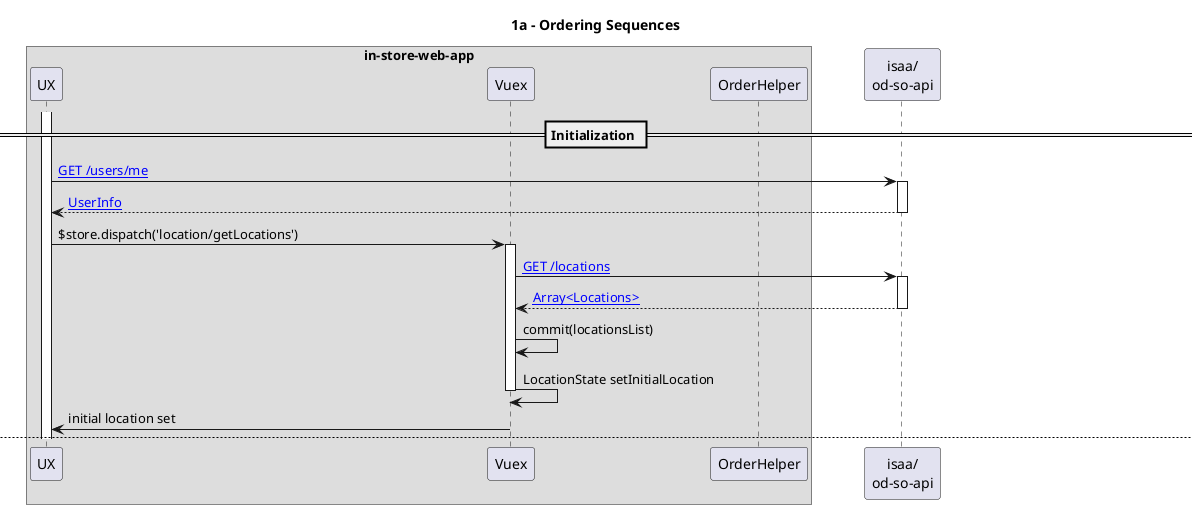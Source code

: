 @startuml
!procedure VuexApi($api, $apiLink, $resp, $respLink, $end="Api")
    Vuex -> $end ++: [[$apiLink $api]]
'    TODO how to escape chars in link?
'    return [[$respLink $resp]]
    return $resp
!endprocedure
!procedure LinkIt($text, $link)
    [[$link $text]]
!endprocedure

scale 1
    box "in-store-web-app"
    participant UX
    participant Vuex
    participant OrderHelper
    end box
    participant Api as "isaa/\nod-so-api"

    title 1a - Ordering Sequences

    == Initialization ==
    activate UX
    UX -> Api ++ : [[https://www.notion.so/odeko/SO-API-api-docs-2f17504231bd474da1e6ab6bfcccf55d#e787aedcaeb446208bbb9f47ec69aed8 GET /users/me]]
    return [[https://www.notion.so/odeko/SO-API-api-docs-2f17504231bd474da1e6ab6bfcccf55d#33f156336f064c3ab30bfff452404f11: UserInfo]]
    UX -> Vuex ++ : $store.dispatch('location/getLocations')

    Vuex -> Api: [[https://www.notion.so/odeko/SO-API-api-docs-2f17504231bd474da1e6ab6bfcccf55d#06cc27bea8744e3dbfce148f0dcf62e2 GET /locations]]
    activate Api
'    TODO how to escape chars in link?
    return [[https://www.notion.so/odeko/SO-API-api-docs-2f17504231bd474da1e6ab6bfcccf55d#06cc27bea8744e3dbfce148f0dcf62e2 Array<Locations>]]
    Vuex -> Vuex: commit(locationsList)
    Vuex -> Vuex: LocationState setInitialLocation
    deactivate Vuex
    Vuex -> UX : initial location set

    newpage 1b - On location change
    UX ->  Vuex ++ : LocationState setInitialLocation
    group Show Unsaved Modal?
        Vuex ->  OrderHelper ++ : hasNewQtys
        return : true / false
        Vuex -> UX : show UnsavedOrdersModal
        deactivate Vuex
    end

    group Show Payment Failures modal?
        UX -> Vuex ++ : $store.dispatch('accountStatus/getPaymentFailures', encrypted_id)
        VuexApi("GET locations/${encryptedLocationId}/recent_payment_failures", "", "LocationPaymentFailures", "")
        return true / false
        deactivate Vuex
    end
'    return location set


/'
'/


    newpage 2 - One Time Orders (loading)
    activate UX
    UX -> Vuex ++ : $store.dispatch('orders/setPageToOrderGrid', \n\t { viewingStandingOrder, encryptedLocationId }\n)

    group Get last update order timestamp [$store.dispatch('orders/getLastUpdatedDateTime', { encryptedLocationId })]
        VuexApi("GET /locations/{locationId}/orders/last_updated", "https://www.notion.so/odeko/SO-API-api-docs-2f17504231bd474da1e6ab6bfcccf55d#343e67dbfe3842fdbcc12c4fe55b6905",  "OrderState SET_LAST_UPDATED timestamap", "https://www.notion.so/odeko/SO-API-api-docs-2f17504231bd474da1e6ab6bfcccf55d#bef8dcffc86a4c348abddf59b7a8594a")
    end

    group Get skus for current location  [$store.dispatch('skus/getSkus', { encryptedLocationId })]
        VuexApi("GET /locations/{locationId}/skus", "https://www.notion.so/odeko/SO-API-api-docs-2f17504231bd474da1e6ab6bfcccf55d#bfbfe5d95b4f4c9abdd2776e40855e54", "SkuState SET_SKUS_PRODUCTS Array<Sku>", "https://www.notion.so/odeko/SO-API-api-docs-2f17504231bd474da1e6ab6bfcccf55d#c8ae870f13d74759b32a08aea196b828")
    end

    Vuex -> Vuex : "OrderState SELECT_DATE setDate"

    group Load Orders [$store.dispatch('getOrders', { encryptedLocationId })]
        VuexApi("GET /locations/{locationId}/orders?start_date=YYYY-MM-DD", "https://www.notion.so/odeko/SO-API-api-docs-2f17504231bd474da1e6ab6bfcccf55d#c7da1cdbc409434cab8dd3945f7111b4", "OrderState SET_ORDERS Array<Orders>", "")
    end
    deactivate Vuex

    newpage 3 - Review Order

    UX -> Vuex ++ : $store.dispatch('orders/mkInputPropsMapForWeeksOfOrdersOnHand')
    return InputProps


    group isRequestingMoreItems ?
        UX -> Vuex ++ : startOutOfStockFlow
        Vuex -> Api ++: LinkIt("POST /locations/{locationId}/oos/check", "https://www.notion.so/odeko/243e2d40ebb24ffc87f72b0ad169bc11?v=2249b95c7fdf45a2bda4136560ee6576&p=2f17504231bd474da1e6ab6bfcccf55d")

        alt#Gold #Pink Failure:
            Api -> Vuex : OOS items.length > 0
            Vuex -> UX ++ : show OOS Modal
            deactivate Vuex
            UX -> UX : User acknowledge (may choose a reccomendation)
            deactivate UX
        else #LightBlue Successful case
            Api -> Vuex ++ : OOS_items.length === 0
            deactivate Api
            Vuex -> UX:
            deactivate Vuex
            UX -> UX: forward to order review


        end
'        ignore
    end


    newpage 4 - Update Order
    group Update Order
        activate Api
        UX -> Vuex: Update Order
        deactivate UX
        activate Vuex
        VuexApi("PUT /locations/{locationId}/orders", "https://www.notion.so/odeko/SO-API-api-docs-2f17504231bd474da1e6ab6bfcccf55d#14df1b158feb4a178dc234d225e70dbc", "UpsertOrdersResponse", "")
        Vuex -> UX ++ : UpsertOrdersResponse
        deactivate Vuex

        group $store.dispatch('orders/onUpdateOrder', response)
            UX -> Vuex ++ : $store.dispatch('orders/onUpdateOrder', response)
            Vuex -> Vuex: $store.dispatch('orders/resetPage')

            group Get skus for current location  [$store.dispatch('skus/getSkus', { encryptedLocationId })]
                VuexApi("GET /locations/{locationId}/skus", "https://www.notion.so/odeko/SO-API-api-docs-2f17504231bd474da1e6ab6bfcccf55d#bfbfe5d95b4f4c9abdd2776e40855e54", "SkuState SET_SKUS_PRODUCTS Array<Sku>", "https://www.notion.so/odeko/SO-API-api-docs-2f17504231bd474da1e6ab6bfcccf55d#c8ae870f13d74759b32a08aea196b828")
            end

            group Load Orders [$store.dispatch('orders/getOrders')]
                VuexApi("GET /locations/{locationId}/orders?start_date=YYYY-MM-DD", "https://www.notion.so/odeko/SO-API-api-docs-2f17504231bd474da1e6ab6bfcccf55d#c7da1cdbc409434cab8dd3945f7111b4", "OrderState SET_ORDERS Array<Orders>", "")
            end
            return
        end

        alt#Gold current location has Orders
            UX -> Vuex : $store.commit('location/SET_CURRENT_LOCATION', {\n ...this.currentLocation, has_orders: true \n})
            note right: could move to action for "Load Orders"?
        end

        UX -> UX : go to Order Confirmation
    end



    newpage 5- Standing orders
    group display one time order grid
        UX -> Api: GET /locations/{locationId}/orders/for_standing_orders
        activate Api
        return
    end
    group update
        UX -> Api: PUT /locations/{locationId}/standing_orders/v2
        activate Api
        return
    end

@enduml
